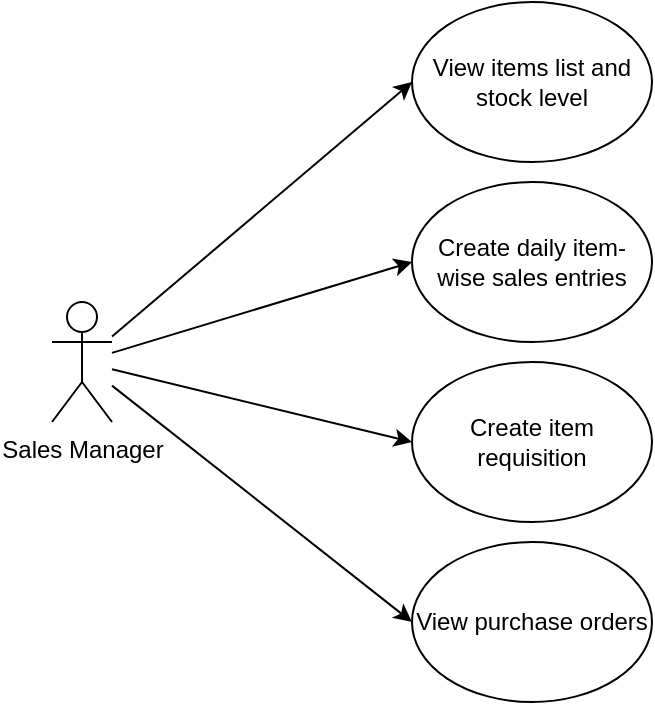 <mxfile version="25.0.3">
  <diagram name="Page-1" id="mVT4H3KXt1Nj9wuAz6ms">
    <mxGraphModel dx="1195" dy="646" grid="1" gridSize="10" guides="1" tooltips="1" connect="1" arrows="1" fold="1" page="1" pageScale="1" pageWidth="850" pageHeight="1100" math="0" shadow="0">
      <root>
        <mxCell id="0" />
        <mxCell id="1" parent="0" />
        <mxCell id="3wb7D1Rx0moiI8og2Qdd-10" style="rounded=0;orthogonalLoop=1;jettySize=auto;html=1;entryX=0;entryY=0.5;entryDx=0;entryDy=0;" edge="1" parent="1" source="3wb7D1Rx0moiI8og2Qdd-1" target="3wb7D1Rx0moiI8og2Qdd-3">
          <mxGeometry relative="1" as="geometry" />
        </mxCell>
        <mxCell id="3wb7D1Rx0moiI8og2Qdd-11" style="rounded=0;orthogonalLoop=1;jettySize=auto;html=1;entryX=0;entryY=0.5;entryDx=0;entryDy=0;" edge="1" parent="1" source="3wb7D1Rx0moiI8og2Qdd-1" target="3wb7D1Rx0moiI8og2Qdd-4">
          <mxGeometry relative="1" as="geometry" />
        </mxCell>
        <mxCell id="3wb7D1Rx0moiI8og2Qdd-12" style="rounded=0;orthogonalLoop=1;jettySize=auto;html=1;entryX=0;entryY=0.5;entryDx=0;entryDy=0;" edge="1" parent="1" source="3wb7D1Rx0moiI8og2Qdd-1" target="3wb7D1Rx0moiI8og2Qdd-5">
          <mxGeometry relative="1" as="geometry" />
        </mxCell>
        <mxCell id="3wb7D1Rx0moiI8og2Qdd-13" style="rounded=0;orthogonalLoop=1;jettySize=auto;html=1;entryX=0;entryY=0.5;entryDx=0;entryDy=0;" edge="1" parent="1" source="3wb7D1Rx0moiI8og2Qdd-1" target="3wb7D1Rx0moiI8og2Qdd-6">
          <mxGeometry relative="1" as="geometry" />
        </mxCell>
        <mxCell id="3wb7D1Rx0moiI8og2Qdd-1" value="Sales Manager" style="shape=umlActor;verticalLabelPosition=bottom;verticalAlign=top;html=1;outlineConnect=0;" vertex="1" parent="1">
          <mxGeometry x="30" y="250" width="30" height="60" as="geometry" />
        </mxCell>
        <mxCell id="3wb7D1Rx0moiI8og2Qdd-3" value="View items list and stock level" style="ellipse;whiteSpace=wrap;html=1;" vertex="1" parent="1">
          <mxGeometry x="210" y="100" width="120" height="80" as="geometry" />
        </mxCell>
        <mxCell id="3wb7D1Rx0moiI8og2Qdd-4" value="Create daily item-wise sales entries" style="ellipse;whiteSpace=wrap;html=1;" vertex="1" parent="1">
          <mxGeometry x="210" y="190" width="120" height="80" as="geometry" />
        </mxCell>
        <mxCell id="3wb7D1Rx0moiI8og2Qdd-5" value="Create item requisition" style="ellipse;whiteSpace=wrap;html=1;" vertex="1" parent="1">
          <mxGeometry x="210" y="280" width="120" height="80" as="geometry" />
        </mxCell>
        <mxCell id="3wb7D1Rx0moiI8og2Qdd-6" value="View purchase orders" style="ellipse;whiteSpace=wrap;html=1;" vertex="1" parent="1">
          <mxGeometry x="210" y="370" width="120" height="80" as="geometry" />
        </mxCell>
      </root>
    </mxGraphModel>
  </diagram>
</mxfile>
